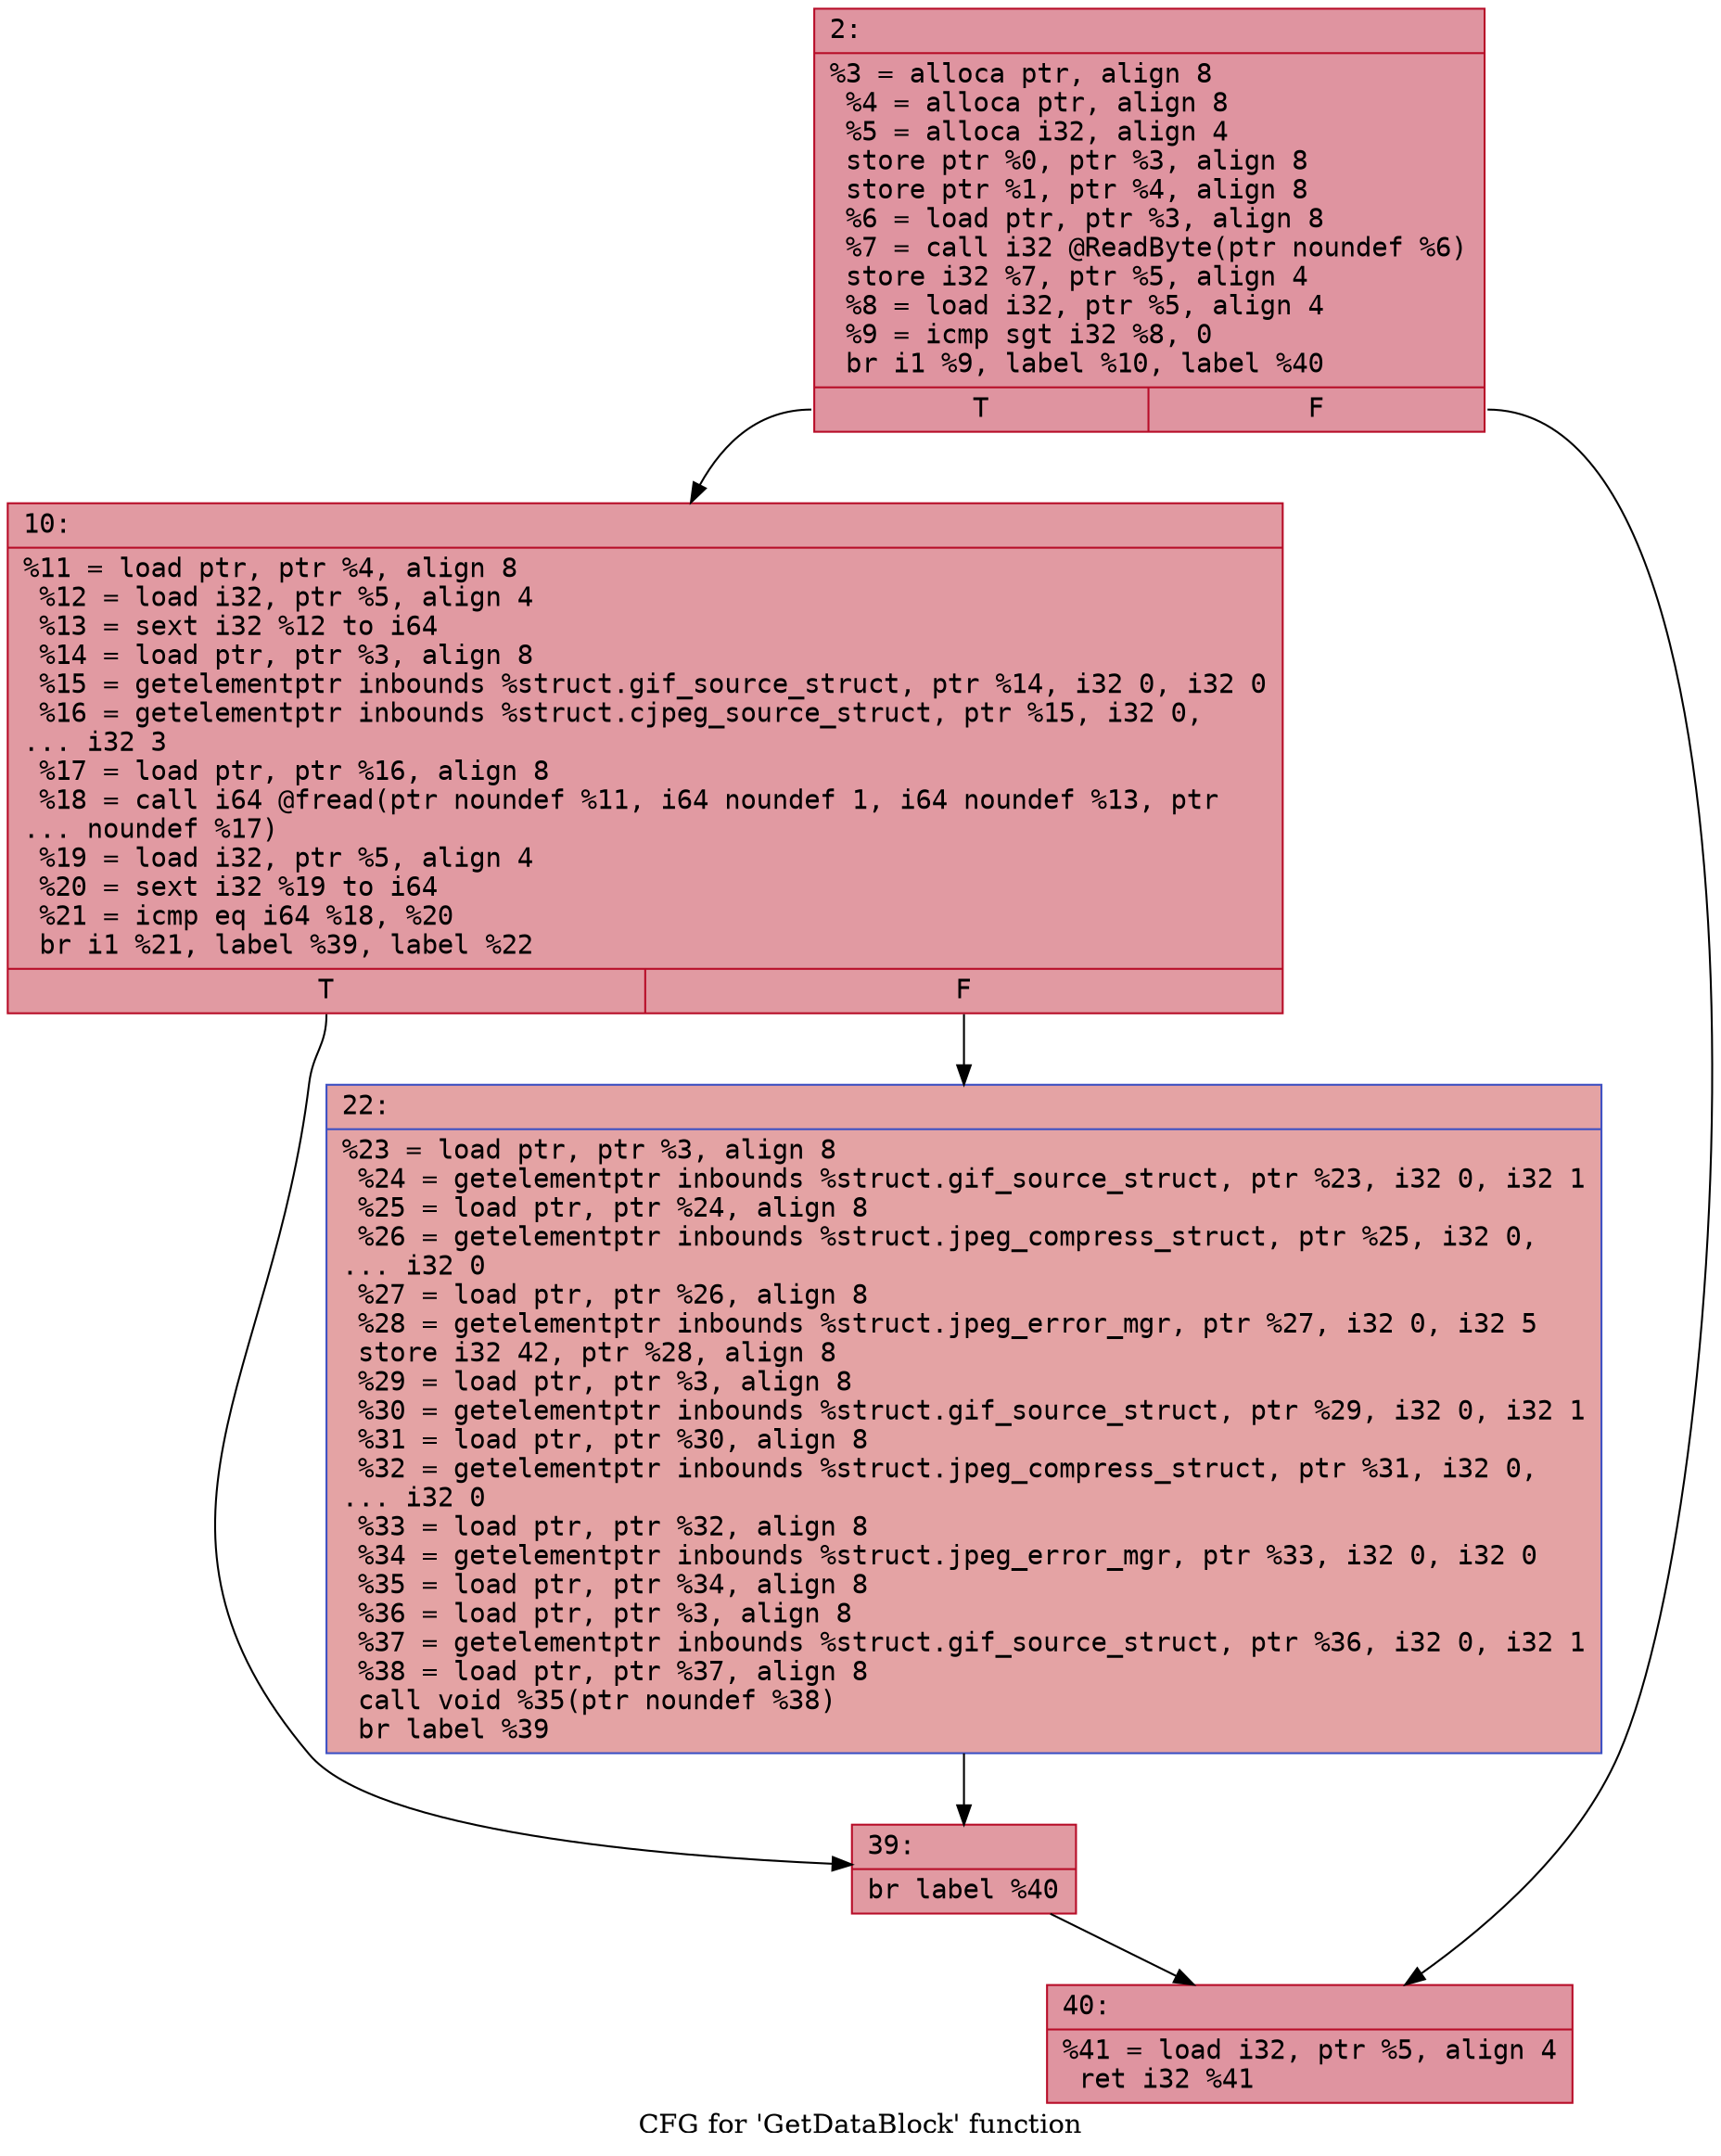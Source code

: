 digraph "CFG for 'GetDataBlock' function" {
	label="CFG for 'GetDataBlock' function";

	Node0x600003adfb10 [shape=record,color="#b70d28ff", style=filled, fillcolor="#b70d2870" fontname="Courier",label="{2:\l|  %3 = alloca ptr, align 8\l  %4 = alloca ptr, align 8\l  %5 = alloca i32, align 4\l  store ptr %0, ptr %3, align 8\l  store ptr %1, ptr %4, align 8\l  %6 = load ptr, ptr %3, align 8\l  %7 = call i32 @ReadByte(ptr noundef %6)\l  store i32 %7, ptr %5, align 4\l  %8 = load i32, ptr %5, align 4\l  %9 = icmp sgt i32 %8, 0\l  br i1 %9, label %10, label %40\l|{<s0>T|<s1>F}}"];
	Node0x600003adfb10:s0 -> Node0x600003adfb60[tooltip="2 -> 10\nProbability 62.50%" ];
	Node0x600003adfb10:s1 -> Node0x600003adfc50[tooltip="2 -> 40\nProbability 37.50%" ];
	Node0x600003adfb60 [shape=record,color="#b70d28ff", style=filled, fillcolor="#bb1b2c70" fontname="Courier",label="{10:\l|  %11 = load ptr, ptr %4, align 8\l  %12 = load i32, ptr %5, align 4\l  %13 = sext i32 %12 to i64\l  %14 = load ptr, ptr %3, align 8\l  %15 = getelementptr inbounds %struct.gif_source_struct, ptr %14, i32 0, i32 0\l  %16 = getelementptr inbounds %struct.cjpeg_source_struct, ptr %15, i32 0,\l... i32 3\l  %17 = load ptr, ptr %16, align 8\l  %18 = call i64 @fread(ptr noundef %11, i64 noundef 1, i64 noundef %13, ptr\l... noundef %17)\l  %19 = load i32, ptr %5, align 4\l  %20 = sext i32 %19 to i64\l  %21 = icmp eq i64 %18, %20\l  br i1 %21, label %39, label %22\l|{<s0>T|<s1>F}}"];
	Node0x600003adfb60:s0 -> Node0x600003adfc00[tooltip="10 -> 39\nProbability 50.00%" ];
	Node0x600003adfb60:s1 -> Node0x600003adfbb0[tooltip="10 -> 22\nProbability 50.00%" ];
	Node0x600003adfbb0 [shape=record,color="#3d50c3ff", style=filled, fillcolor="#c32e3170" fontname="Courier",label="{22:\l|  %23 = load ptr, ptr %3, align 8\l  %24 = getelementptr inbounds %struct.gif_source_struct, ptr %23, i32 0, i32 1\l  %25 = load ptr, ptr %24, align 8\l  %26 = getelementptr inbounds %struct.jpeg_compress_struct, ptr %25, i32 0,\l... i32 0\l  %27 = load ptr, ptr %26, align 8\l  %28 = getelementptr inbounds %struct.jpeg_error_mgr, ptr %27, i32 0, i32 5\l  store i32 42, ptr %28, align 8\l  %29 = load ptr, ptr %3, align 8\l  %30 = getelementptr inbounds %struct.gif_source_struct, ptr %29, i32 0, i32 1\l  %31 = load ptr, ptr %30, align 8\l  %32 = getelementptr inbounds %struct.jpeg_compress_struct, ptr %31, i32 0,\l... i32 0\l  %33 = load ptr, ptr %32, align 8\l  %34 = getelementptr inbounds %struct.jpeg_error_mgr, ptr %33, i32 0, i32 0\l  %35 = load ptr, ptr %34, align 8\l  %36 = load ptr, ptr %3, align 8\l  %37 = getelementptr inbounds %struct.gif_source_struct, ptr %36, i32 0, i32 1\l  %38 = load ptr, ptr %37, align 8\l  call void %35(ptr noundef %38)\l  br label %39\l}"];
	Node0x600003adfbb0 -> Node0x600003adfc00[tooltip="22 -> 39\nProbability 100.00%" ];
	Node0x600003adfc00 [shape=record,color="#b70d28ff", style=filled, fillcolor="#bb1b2c70" fontname="Courier",label="{39:\l|  br label %40\l}"];
	Node0x600003adfc00 -> Node0x600003adfc50[tooltip="39 -> 40\nProbability 100.00%" ];
	Node0x600003adfc50 [shape=record,color="#b70d28ff", style=filled, fillcolor="#b70d2870" fontname="Courier",label="{40:\l|  %41 = load i32, ptr %5, align 4\l  ret i32 %41\l}"];
}
